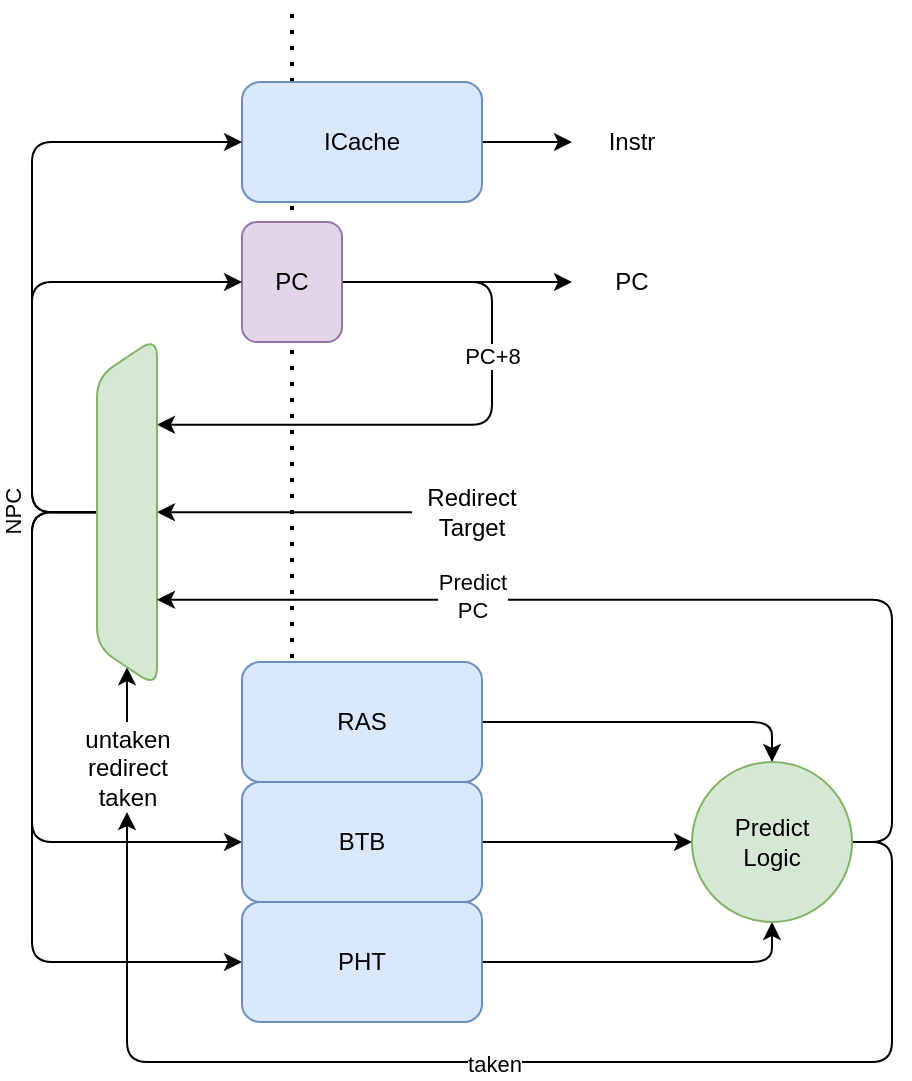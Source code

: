 <mxfile version="24.1.0" type="device">
  <diagram name="第 1 页" id="s-9qQ0fX5DLhkZZJcnMz">
    <mxGraphModel dx="1736" dy="1019" grid="1" gridSize="10" guides="1" tooltips="1" connect="1" arrows="1" fold="1" page="1" pageScale="1" pageWidth="827" pageHeight="1169" math="0" shadow="0">
      <root>
        <mxCell id="0" />
        <mxCell id="1" parent="0" />
        <mxCell id="44-4BgY3cbVrO1U2jUA8-1" value="" style="endArrow=none;dashed=1;html=1;dashPattern=1 3;strokeWidth=2;rounded=1;" edge="1" parent="1">
          <mxGeometry width="50" height="50" relative="1" as="geometry">
            <mxPoint x="310" y="610" as="sourcePoint" />
            <mxPoint x="310" y="130" as="targetPoint" />
          </mxGeometry>
        </mxCell>
        <mxCell id="44-4BgY3cbVrO1U2jUA8-38" style="edgeStyle=orthogonalEdgeStyle;rounded=1;orthogonalLoop=1;jettySize=auto;html=1;exitX=1;exitY=0.5;exitDx=0;exitDy=0;" edge="1" parent="1" source="44-4BgY3cbVrO1U2jUA8-2" target="44-4BgY3cbVrO1U2jUA8-40">
          <mxGeometry relative="1" as="geometry">
            <mxPoint x="450" y="199.724" as="targetPoint" />
          </mxGeometry>
        </mxCell>
        <mxCell id="44-4BgY3cbVrO1U2jUA8-2" value="ICache" style="rounded=1;whiteSpace=wrap;html=1;fillColor=#dae8fc;strokeColor=#6c8ebf;" vertex="1" parent="1">
          <mxGeometry x="285" y="170" width="120" height="60" as="geometry" />
        </mxCell>
        <mxCell id="44-4BgY3cbVrO1U2jUA8-37" style="edgeStyle=orthogonalEdgeStyle;rounded=1;orthogonalLoop=1;jettySize=auto;html=1;exitX=1;exitY=0.5;exitDx=0;exitDy=0;" edge="1" parent="1" source="44-4BgY3cbVrO1U2jUA8-3" target="44-4BgY3cbVrO1U2jUA8-39">
          <mxGeometry relative="1" as="geometry">
            <mxPoint x="450" y="269.724" as="targetPoint" />
          </mxGeometry>
        </mxCell>
        <mxCell id="44-4BgY3cbVrO1U2jUA8-43" style="edgeStyle=orthogonalEdgeStyle;rounded=1;orthogonalLoop=1;jettySize=auto;html=1;exitX=1;exitY=0.5;exitDx=0;exitDy=0;entryX=0.75;entryY=1;entryDx=0;entryDy=0;" edge="1" parent="1" source="44-4BgY3cbVrO1U2jUA8-3" target="44-4BgY3cbVrO1U2jUA8-5">
          <mxGeometry relative="1" as="geometry">
            <Array as="points">
              <mxPoint x="410" y="270" />
              <mxPoint x="410" y="341" />
            </Array>
          </mxGeometry>
        </mxCell>
        <mxCell id="44-4BgY3cbVrO1U2jUA8-44" value="PC+8" style="edgeLabel;html=1;align=center;verticalAlign=middle;resizable=0;points=[];rounded=1;" vertex="1" connectable="0" parent="44-4BgY3cbVrO1U2jUA8-43">
          <mxGeometry x="-0.286" relative="1" as="geometry">
            <mxPoint as="offset" />
          </mxGeometry>
        </mxCell>
        <mxCell id="44-4BgY3cbVrO1U2jUA8-3" value="PC" style="rounded=1;whiteSpace=wrap;html=1;rotation=0;horizontal=1;verticalAlign=middle;fillColor=#e1d5e7;strokeColor=#9673a6;" vertex="1" parent="1">
          <mxGeometry x="285" y="240" width="50" height="60" as="geometry" />
        </mxCell>
        <mxCell id="44-4BgY3cbVrO1U2jUA8-6" style="edgeStyle=orthogonalEdgeStyle;rounded=1;orthogonalLoop=1;jettySize=auto;html=1;exitX=0.5;exitY=0;exitDx=0;exitDy=0;entryX=0;entryY=0.5;entryDx=0;entryDy=0;" edge="1" parent="1" source="44-4BgY3cbVrO1U2jUA8-5" target="44-4BgY3cbVrO1U2jUA8-2">
          <mxGeometry relative="1" as="geometry">
            <Array as="points">
              <mxPoint x="180" y="385" />
              <mxPoint x="180" y="200" />
            </Array>
          </mxGeometry>
        </mxCell>
        <mxCell id="44-4BgY3cbVrO1U2jUA8-7" value="NPC" style="edgeLabel;html=1;align=center;verticalAlign=middle;resizable=0;points=[];rotation=-90;rounded=1;" vertex="1" connectable="0" parent="44-4BgY3cbVrO1U2jUA8-6">
          <mxGeometry x="-0.136" y="2" relative="1" as="geometry">
            <mxPoint x="-8" y="107" as="offset" />
          </mxGeometry>
        </mxCell>
        <mxCell id="44-4BgY3cbVrO1U2jUA8-17" style="edgeStyle=orthogonalEdgeStyle;rounded=1;orthogonalLoop=1;jettySize=auto;html=1;exitX=0.5;exitY=0;exitDx=0;exitDy=0;entryX=0;entryY=0.5;entryDx=0;entryDy=0;" edge="1" parent="1" source="44-4BgY3cbVrO1U2jUA8-5" target="44-4BgY3cbVrO1U2jUA8-16">
          <mxGeometry relative="1" as="geometry">
            <Array as="points">
              <mxPoint x="180" y="385" />
              <mxPoint x="180" y="550" />
            </Array>
          </mxGeometry>
        </mxCell>
        <mxCell id="44-4BgY3cbVrO1U2jUA8-20" style="edgeStyle=orthogonalEdgeStyle;rounded=1;orthogonalLoop=1;jettySize=auto;html=1;exitX=0.5;exitY=0;exitDx=0;exitDy=0;entryX=0;entryY=0.5;entryDx=0;entryDy=0;" edge="1" parent="1" source="44-4BgY3cbVrO1U2jUA8-5" target="44-4BgY3cbVrO1U2jUA8-19">
          <mxGeometry relative="1" as="geometry">
            <Array as="points">
              <mxPoint x="180" y="385" />
              <mxPoint x="180" y="610" />
            </Array>
          </mxGeometry>
        </mxCell>
        <mxCell id="44-4BgY3cbVrO1U2jUA8-26" style="edgeStyle=orthogonalEdgeStyle;rounded=1;orthogonalLoop=1;jettySize=auto;html=1;exitX=0.5;exitY=1;exitDx=0;exitDy=0;startArrow=classic;startFill=1;endArrow=none;endFill=0;" edge="1" parent="1" source="44-4BgY3cbVrO1U2jUA8-5" target="44-4BgY3cbVrO1U2jUA8-27">
          <mxGeometry relative="1" as="geometry">
            <mxPoint x="410" y="384.997" as="targetPoint" />
          </mxGeometry>
        </mxCell>
        <mxCell id="44-4BgY3cbVrO1U2jUA8-35" style="edgeStyle=orthogonalEdgeStyle;rounded=1;orthogonalLoop=1;jettySize=auto;html=1;exitX=0;exitY=0.5;exitDx=0;exitDy=0;startArrow=classic;startFill=1;endArrow=none;endFill=0;" edge="1" parent="1" source="44-4BgY3cbVrO1U2jUA8-5" target="44-4BgY3cbVrO1U2jUA8-36">
          <mxGeometry relative="1" as="geometry">
            <mxPoint x="227.828" y="520.1" as="targetPoint" />
          </mxGeometry>
        </mxCell>
        <mxCell id="44-4BgY3cbVrO1U2jUA8-48" style="edgeStyle=orthogonalEdgeStyle;rounded=1;orthogonalLoop=1;jettySize=auto;html=1;exitX=0.5;exitY=0;exitDx=0;exitDy=0;entryX=0;entryY=0.5;entryDx=0;entryDy=0;" edge="1" parent="1" source="44-4BgY3cbVrO1U2jUA8-5" target="44-4BgY3cbVrO1U2jUA8-3">
          <mxGeometry relative="1" as="geometry">
            <Array as="points">
              <mxPoint x="180" y="385" />
              <mxPoint x="180" y="270" />
            </Array>
          </mxGeometry>
        </mxCell>
        <mxCell id="44-4BgY3cbVrO1U2jUA8-5" value="" style="shape=trapezoid;perimeter=trapezoidPerimeter;whiteSpace=wrap;html=1;fixedSize=1;rotation=-90;rounded=1;fillColor=#d5e8d4;strokeColor=#82b366;" vertex="1" parent="1">
          <mxGeometry x="140" y="370.1" width="175" height="30" as="geometry" />
        </mxCell>
        <mxCell id="44-4BgY3cbVrO1U2jUA8-30" style="edgeStyle=orthogonalEdgeStyle;rounded=1;orthogonalLoop=1;jettySize=auto;html=1;exitX=1;exitY=0.5;exitDx=0;exitDy=0;entryX=0;entryY=0.5;entryDx=0;entryDy=0;" edge="1" parent="1" source="44-4BgY3cbVrO1U2jUA8-16" target="44-4BgY3cbVrO1U2jUA8-28">
          <mxGeometry relative="1" as="geometry" />
        </mxCell>
        <mxCell id="44-4BgY3cbVrO1U2jUA8-16" value="BTB" style="rounded=1;whiteSpace=wrap;html=1;fillColor=#dae8fc;strokeColor=#6c8ebf;" vertex="1" parent="1">
          <mxGeometry x="285" y="520" width="120" height="60" as="geometry" />
        </mxCell>
        <mxCell id="44-4BgY3cbVrO1U2jUA8-25" style="edgeStyle=orthogonalEdgeStyle;rounded=1;orthogonalLoop=1;jettySize=auto;html=1;exitX=1;exitY=0.5;exitDx=0;exitDy=0;entryX=0.5;entryY=1;entryDx=0;entryDy=0;" edge="1" parent="1" source="44-4BgY3cbVrO1U2jUA8-19" target="44-4BgY3cbVrO1U2jUA8-28">
          <mxGeometry relative="1" as="geometry">
            <mxPoint x="500" y="610.069" as="targetPoint" />
          </mxGeometry>
        </mxCell>
        <mxCell id="44-4BgY3cbVrO1U2jUA8-19" value="PHT" style="rounded=1;whiteSpace=wrap;html=1;fillColor=#dae8fc;strokeColor=#6c8ebf;" vertex="1" parent="1">
          <mxGeometry x="285" y="580" width="120" height="60" as="geometry" />
        </mxCell>
        <mxCell id="44-4BgY3cbVrO1U2jUA8-22" style="edgeStyle=orthogonalEdgeStyle;rounded=1;orthogonalLoop=1;jettySize=auto;html=1;exitX=1;exitY=0.5;exitDx=0;exitDy=0;entryX=0.5;entryY=0;entryDx=0;entryDy=0;" edge="1" parent="1" source="44-4BgY3cbVrO1U2jUA8-21" target="44-4BgY3cbVrO1U2jUA8-28">
          <mxGeometry relative="1" as="geometry">
            <mxPoint x="500" y="490" as="targetPoint" />
          </mxGeometry>
        </mxCell>
        <mxCell id="44-4BgY3cbVrO1U2jUA8-21" value="RAS" style="rounded=1;whiteSpace=wrap;html=1;fillColor=#dae8fc;strokeColor=#6c8ebf;" vertex="1" parent="1">
          <mxGeometry x="285" y="460" width="120" height="60" as="geometry" />
        </mxCell>
        <mxCell id="44-4BgY3cbVrO1U2jUA8-27" value="Redirect Target" style="text;html=1;align=center;verticalAlign=middle;whiteSpace=wrap;rounded=1;" vertex="1" parent="1">
          <mxGeometry x="370" y="370.097" width="60" height="30" as="geometry" />
        </mxCell>
        <mxCell id="44-4BgY3cbVrO1U2jUA8-31" style="edgeStyle=orthogonalEdgeStyle;rounded=1;orthogonalLoop=1;jettySize=auto;html=1;exitX=1;exitY=0.5;exitDx=0;exitDy=0;entryX=0.25;entryY=1;entryDx=0;entryDy=0;" edge="1" parent="1" source="44-4BgY3cbVrO1U2jUA8-28" target="44-4BgY3cbVrO1U2jUA8-5">
          <mxGeometry relative="1" as="geometry" />
        </mxCell>
        <mxCell id="44-4BgY3cbVrO1U2jUA8-32" value="Predict&lt;div&gt;PC&lt;/div&gt;" style="edgeLabel;html=1;align=center;verticalAlign=middle;resizable=0;points=[];rounded=1;" vertex="1" connectable="0" parent="44-4BgY3cbVrO1U2jUA8-31">
          <mxGeometry x="0.358" y="-2" relative="1" as="geometry">
            <mxPoint x="-6" as="offset" />
          </mxGeometry>
        </mxCell>
        <mxCell id="44-4BgY3cbVrO1U2jUA8-46" style="edgeStyle=orthogonalEdgeStyle;rounded=1;orthogonalLoop=1;jettySize=auto;html=1;exitX=1;exitY=0.5;exitDx=0;exitDy=0;entryX=0.5;entryY=1;entryDx=0;entryDy=0;" edge="1" parent="1" source="44-4BgY3cbVrO1U2jUA8-28" target="44-4BgY3cbVrO1U2jUA8-36">
          <mxGeometry relative="1" as="geometry">
            <Array as="points">
              <mxPoint x="610" y="550" />
              <mxPoint x="610" y="660" />
              <mxPoint x="228" y="660" />
            </Array>
          </mxGeometry>
        </mxCell>
        <mxCell id="44-4BgY3cbVrO1U2jUA8-47" value="taken" style="edgeLabel;html=1;align=center;verticalAlign=middle;resizable=0;points=[];rounded=1;" vertex="1" connectable="0" parent="44-4BgY3cbVrO1U2jUA8-46">
          <mxGeometry x="0.034" y="1" relative="1" as="geometry">
            <mxPoint as="offset" />
          </mxGeometry>
        </mxCell>
        <mxCell id="44-4BgY3cbVrO1U2jUA8-28" value="&lt;div&gt;Predict&lt;/div&gt;Logic" style="ellipse;whiteSpace=wrap;html=1;aspect=fixed;rounded=1;fillColor=#d5e8d4;strokeColor=#82b366;" vertex="1" parent="1">
          <mxGeometry x="510" y="510" width="80" height="80" as="geometry" />
        </mxCell>
        <mxCell id="44-4BgY3cbVrO1U2jUA8-36" value="&lt;div&gt;untaken&lt;/div&gt;&lt;div&gt;redirect&lt;/div&gt;&lt;div&gt;taken&lt;/div&gt;" style="text;html=1;align=center;verticalAlign=middle;whiteSpace=wrap;rounded=1;" vertex="1" parent="1">
          <mxGeometry x="197.5" y="490" width="60" height="45" as="geometry" />
        </mxCell>
        <mxCell id="44-4BgY3cbVrO1U2jUA8-39" value="PC" style="text;html=1;align=center;verticalAlign=middle;whiteSpace=wrap;rounded=1;" vertex="1" parent="1">
          <mxGeometry x="450" y="255.004" width="60" height="30" as="geometry" />
        </mxCell>
        <mxCell id="44-4BgY3cbVrO1U2jUA8-40" value="Instr" style="text;html=1;align=center;verticalAlign=middle;whiteSpace=wrap;rounded=1;" vertex="1" parent="1">
          <mxGeometry x="450" y="185.004" width="60" height="30" as="geometry" />
        </mxCell>
      </root>
    </mxGraphModel>
  </diagram>
</mxfile>
